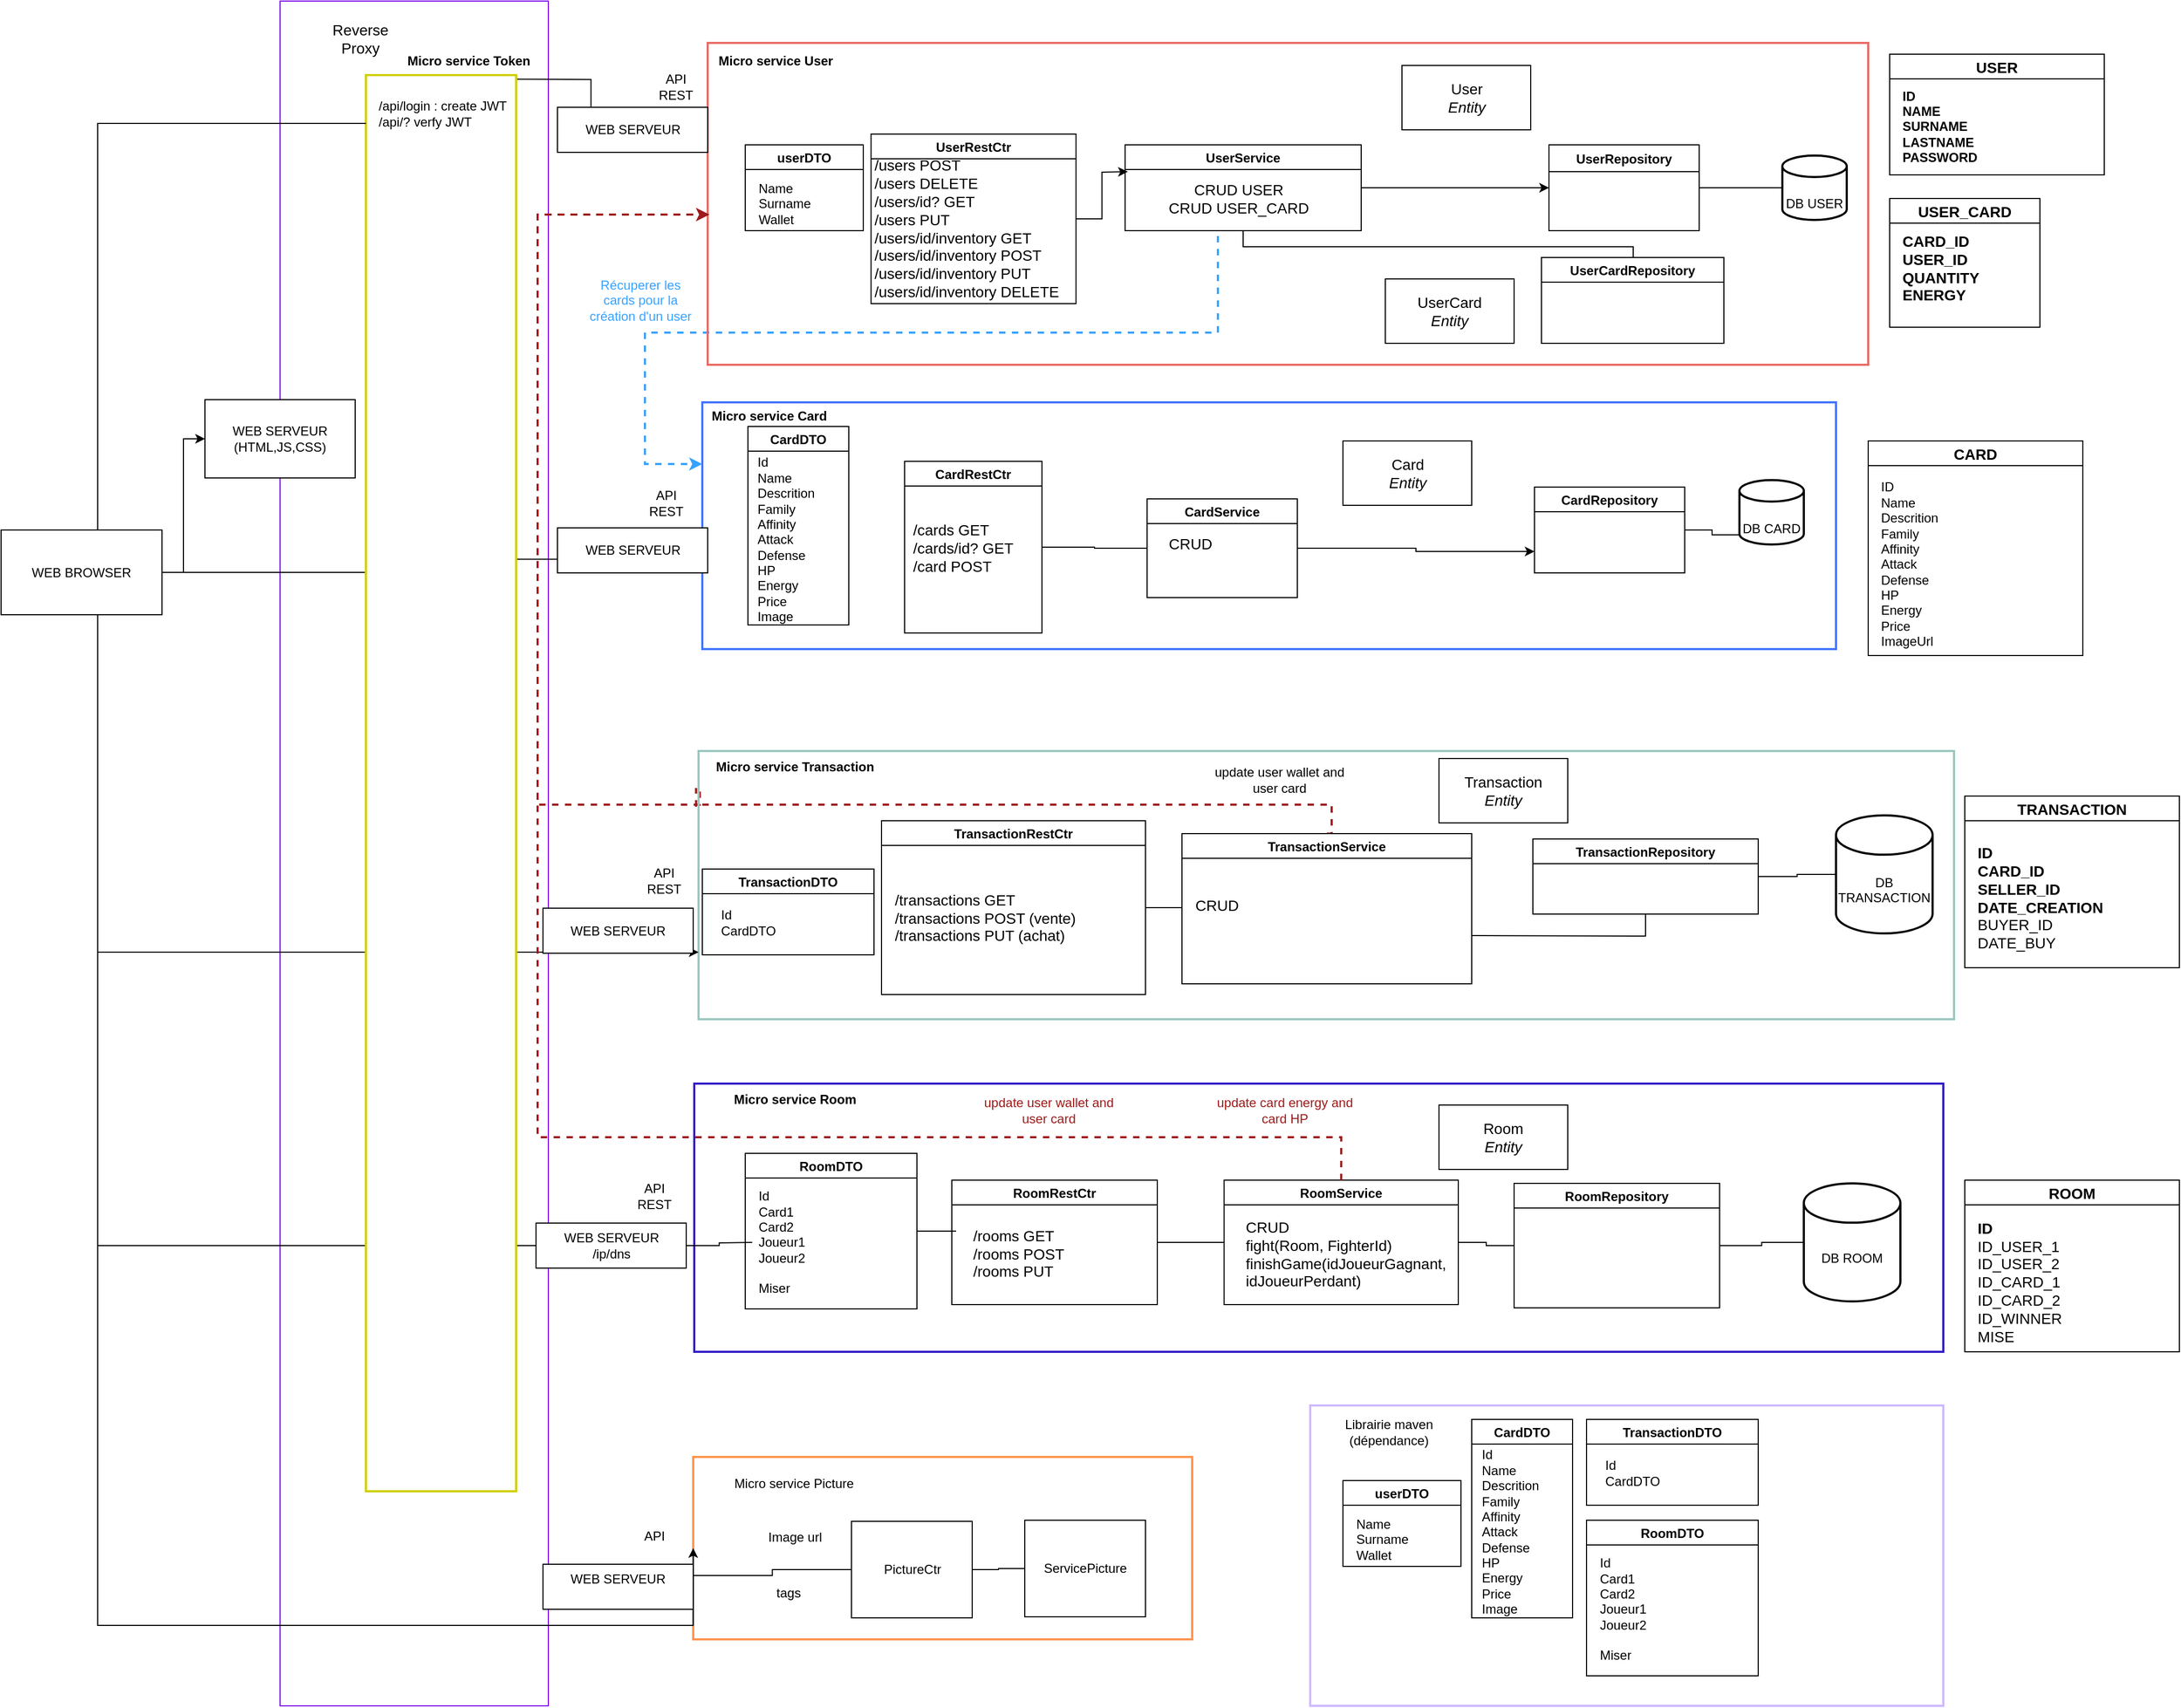 <mxfile version="18.1.3" type="device"><diagram id="fcTigGx38qZ4BsaVMcVY" name="Page-1"><mxGraphModel dx="2664" dy="2226" grid="1" gridSize="10" guides="1" tooltips="1" connect="1" arrows="1" fold="1" page="1" pageScale="1" pageWidth="827" pageHeight="1169" math="0" shadow="0"><root><mxCell id="0"/><mxCell id="1" parent="0"/><mxCell id="7gq1FU1SA3FntrgrSSKf-93" value="" style="rounded=0;whiteSpace=wrap;html=1;fontColor=#000000;strokeColor=#7A09EB;strokeWidth=1;fillColor=default;" parent="1" vertex="1"><mxGeometry x="-200" y="-19" width="250" height="1589" as="geometry"/></mxCell><mxCell id="7gq1FU1SA3FntrgrSSKf-55" value="" style="rounded=0;whiteSpace=wrap;html=1;fillColor=none;strokeColor=#331CC7;strokeWidth=2;" parent="1" vertex="1"><mxGeometry x="186" y="990" width="1164" height="250" as="geometry"/></mxCell><mxCell id="7gq1FU1SA3FntrgrSSKf-5" value="" style="rounded=0;whiteSpace=wrap;html=1;fillColor=none;strokeWidth=2;strokeColor=#4275FF;" parent="1" vertex="1"><mxGeometry x="193.5" y="355" width="1056.5" height="230" as="geometry"/></mxCell><mxCell id="7gq1FU1SA3FntrgrSSKf-82" style="edgeStyle=orthogonalEdgeStyle;rounded=0;orthogonalLoop=1;jettySize=auto;html=1;entryX=0;entryY=0.25;entryDx=0;entryDy=0;fontColor=#9E1B1B;startArrow=none;startFill=0;endArrow=classic;endFill=1;strokeColor=#38A2FF;strokeWidth=2;dashed=1;" parent="1" target="7gq1FU1SA3FntrgrSSKf-5" edge="1"><mxGeometry relative="1" as="geometry"><mxPoint x="674" y="200" as="sourcePoint"/><Array as="points"><mxPoint x="674" y="290"/><mxPoint x="140" y="290"/><mxPoint x="140" y="413"/></Array></mxGeometry></mxCell><mxCell id="7gq1FU1SA3FntrgrSSKf-1" value="" style="rounded=0;whiteSpace=wrap;html=1;fillColor=none;strokeColor=#EA6B66;strokeWidth=2;" parent="1" vertex="1"><mxGeometry x="198.5" y="20" width="1081.5" height="300" as="geometry"/></mxCell><mxCell id="7gq1FU1SA3FntrgrSSKf-20" value="" style="rounded=0;whiteSpace=wrap;html=1;fillColor=none;strokeColor=#FF944D;strokeWidth=2;" parent="1" vertex="1"><mxGeometry x="185" y="1338" width="465" height="170" as="geometry"/></mxCell><mxCell id="7gq1FU1SA3FntrgrSSKf-52" style="edgeStyle=orthogonalEdgeStyle;rounded=0;orthogonalLoop=1;jettySize=auto;html=1;startArrow=none;startFill=0;endArrow=classic;endFill=1;exitX=0.001;exitY=0.151;exitDx=0;exitDy=0;exitPerimeter=0;strokeWidth=2;dashed=1;strokeColor=#9E1B1B;" parent="1" source="7gq1FU1SA3FntrgrSSKf-9" edge="1"><mxGeometry relative="1" as="geometry"><mxPoint x="200" y="180" as="targetPoint"/><Array as="points"><mxPoint x="190" y="730"/><mxPoint x="40" y="730"/><mxPoint x="40" y="170"/></Array></mxGeometry></mxCell><mxCell id="7gq1FU1SA3FntrgrSSKf-9" value="" style="rounded=0;whiteSpace=wrap;html=1;fillColor=none;strokeColor=#9AC7BF;strokeWidth=2;" parent="1" vertex="1"><mxGeometry x="190" y="680" width="1170" height="250" as="geometry"/></mxCell><mxCell id="7gq1FU1SA3FntrgrSSKf-2" style="edgeStyle=orthogonalEdgeStyle;rounded=0;orthogonalLoop=1;jettySize=auto;html=1;entryX=0;entryY=0.25;entryDx=0;entryDy=0;startArrow=none;" parent="1" target="7gq1FU1SA3FntrgrSSKf-1" edge="1"><mxGeometry relative="1" as="geometry"><mxPoint x="-20" y="53.571" as="sourcePoint"/><Array as="points"/></mxGeometry></mxCell><mxCell id="7gq1FU1SA3FntrgrSSKf-7" style="edgeStyle=orthogonalEdgeStyle;rounded=0;orthogonalLoop=1;jettySize=auto;html=1;entryX=0.003;entryY=0.636;entryDx=0;entryDy=0;entryPerimeter=0;" parent="1" source="LTaw75LtUhF4vkiSCmDB-8" target="7gq1FU1SA3FntrgrSSKf-5" edge="1"><mxGeometry relative="1" as="geometry"/></mxCell><mxCell id="7gq1FU1SA3FntrgrSSKf-10" style="edgeStyle=orthogonalEdgeStyle;rounded=0;orthogonalLoop=1;jettySize=auto;html=1;entryX=0;entryY=0.75;entryDx=0;entryDy=0;" parent="1" source="LTaw75LtUhF4vkiSCmDB-8" target="7gq1FU1SA3FntrgrSSKf-9" edge="1"><mxGeometry relative="1" as="geometry"><Array as="points"><mxPoint x="-370" y="868"/></Array></mxGeometry></mxCell><mxCell id="7gq1FU1SA3FntrgrSSKf-21" style="edgeStyle=orthogonalEdgeStyle;rounded=0;orthogonalLoop=1;jettySize=auto;html=1;entryX=0;entryY=0.5;entryDx=0;entryDy=0;" parent="1" source="LTaw75LtUhF4vkiSCmDB-8" target="7gq1FU1SA3FntrgrSSKf-20" edge="1"><mxGeometry relative="1" as="geometry"><Array as="points"><mxPoint x="-370" y="1495"/></Array></mxGeometry></mxCell><mxCell id="7gq1FU1SA3FntrgrSSKf-75" style="edgeStyle=orthogonalEdgeStyle;rounded=0;orthogonalLoop=1;jettySize=auto;html=1;entryX=0;entryY=0.5;entryDx=0;entryDy=0;startArrow=none;startFill=0;endArrow=none;endFill=0;strokeWidth=1;" parent="1" source="LTaw75LtUhF4vkiSCmDB-8" target="7gq1FU1SA3FntrgrSSKf-56" edge="1"><mxGeometry relative="1" as="geometry"><Array as="points"><mxPoint x="-370" y="1141"/></Array></mxGeometry></mxCell><mxCell id="4_wyoMb4KqiYwlfy0WSD-1" value="&lt;div&gt;WEB SERVEUR&lt;/div&gt;&lt;div&gt;(HTML,JS,CSS)&lt;br&gt;&lt;/div&gt;" style="rounded=0;whiteSpace=wrap;html=1;" parent="1" vertex="1"><mxGeometry x="-270" y="352.5" width="140" height="73" as="geometry"/></mxCell><mxCell id="LTaw75LtUhF4vkiSCmDB-7" style="edgeStyle=orthogonalEdgeStyle;rounded=0;orthogonalLoop=1;jettySize=auto;html=1;exitX=1;exitY=0.5;exitDx=0;exitDy=0;" parent="1" source="4_wyoMb4KqiYwlfy0WSD-3" edge="1"><mxGeometry relative="1" as="geometry"><mxPoint x="590" y="140" as="targetPoint"/></mxGeometry></mxCell><mxCell id="4_wyoMb4KqiYwlfy0WSD-3" value="UserRestCtr" style="swimlane;" parent="1" vertex="1"><mxGeometry x="350.75" y="105" width="191" height="158" as="geometry"/></mxCell><mxCell id="4_wyoMb4KqiYwlfy0WSD-4" value="&lt;div align=&quot;left&quot;&gt;/users POST&lt;br&gt;&lt;/div&gt;&lt;div style=&quot;font-size: 14px&quot; align=&quot;left&quot;&gt;/users DELETE&lt;br style=&quot;font-size: 14px&quot;&gt;&lt;/div&gt;&lt;div&gt;/users/id? GET&lt;/div&gt;&lt;div&gt;/users PUT&lt;/div&gt;&lt;div&gt;/users/id/inventory GET&lt;/div&gt;&lt;div&gt;/users/id/inventory POST&lt;/div&gt;&lt;div&gt;/users/id/inventory PUT&lt;/div&gt;&lt;div&gt;/users/id/inventory DELETE&lt;br&gt;&lt;/div&gt;" style="text;html=1;align=left;verticalAlign=middle;resizable=0;points=[];autosize=1;strokeColor=none;fillColor=none;fontSize=14;" parent="4_wyoMb4KqiYwlfy0WSD-3" vertex="1"><mxGeometry x="1" y="18" width="190" height="140" as="geometry"/></mxCell><mxCell id="7gq1FU1SA3FntrgrSSKf-51" style="edgeStyle=orthogonalEdgeStyle;rounded=0;orthogonalLoop=1;jettySize=auto;html=1;startArrow=none;startFill=0;endArrow=none;endFill=0;" parent="1" source="4_wyoMb4KqiYwlfy0WSD-6" target="4_wyoMb4KqiYwlfy0WSD-13" edge="1"><mxGeometry relative="1" as="geometry"/></mxCell><mxCell id="4_wyoMb4KqiYwlfy0WSD-6" value="CardRestCtr" style="swimlane;" parent="1" vertex="1"><mxGeometry x="382" y="410" width="128" height="160" as="geometry"/></mxCell><mxCell id="4_wyoMb4KqiYwlfy0WSD-7" value="&lt;div align=&quot;left&quot;&gt;/cards GET&lt;br&gt;&lt;/div&gt;&lt;div align=&quot;left&quot;&gt;/cards/id? GET&lt;/div&gt;&lt;div align=&quot;left&quot;&gt;/card POST&lt;br&gt;&lt;/div&gt;" style="text;html=1;align=left;verticalAlign=middle;resizable=0;points=[];autosize=1;strokeColor=none;fillColor=none;fontSize=14;" parent="4_wyoMb4KqiYwlfy0WSD-6" vertex="1"><mxGeometry x="6" y="51" width="110" height="60" as="geometry"/></mxCell><mxCell id="V9Zq1MXGziSnZ7ArMYjw-16" value="CardDTO" style="swimlane;fillColor=none;" parent="4_wyoMb4KqiYwlfy0WSD-6" vertex="1"><mxGeometry x="-146" y="-32.5" width="94" height="185" as="geometry"/></mxCell><mxCell id="V9Zq1MXGziSnZ7ArMYjw-17" value="&lt;div&gt;Id&lt;/div&gt;&lt;div&gt;Name&lt;br&gt;&lt;/div&gt;&lt;div&gt;Descrition&lt;/div&gt;&lt;div&gt;Family&lt;/div&gt;&lt;div&gt;Affinity&lt;/div&gt;&lt;div&gt;Attack&lt;/div&gt;&lt;div&gt;Defense&lt;/div&gt;&lt;div&gt;HP&lt;/div&gt;&lt;div&gt;Energy&lt;/div&gt;&lt;div&gt;Price&lt;br&gt;&lt;/div&gt;&lt;div&gt;Image&lt;/div&gt;" style="text;html=1;align=left;verticalAlign=middle;resizable=0;points=[];autosize=1;strokeColor=none;fillColor=none;" parent="V9Zq1MXGziSnZ7ArMYjw-16" vertex="1"><mxGeometry x="7" y="25" width="80" height="160" as="geometry"/></mxCell><mxCell id="4_wyoMb4KqiYwlfy0WSD-8" value="&lt;div&gt;User&lt;/div&gt;&lt;i&gt;Entity&lt;/i&gt;" style="rounded=0;whiteSpace=wrap;html=1;fontSize=14;fillColor=default;" parent="1" vertex="1"><mxGeometry x="845.5" y="41" width="120" height="60" as="geometry"/></mxCell><mxCell id="4_wyoMb4KqiYwlfy0WSD-21" style="edgeStyle=orthogonalEdgeStyle;rounded=0;orthogonalLoop=1;jettySize=auto;html=1;entryX=0;entryY=0.5;entryDx=0;entryDy=0;fontSize=14;" parent="1" source="4_wyoMb4KqiYwlfy0WSD-9" target="4_wyoMb4KqiYwlfy0WSD-11" edge="1"><mxGeometry relative="1" as="geometry"/></mxCell><mxCell id="7gq1FU1SA3FntrgrSSKf-50" style="edgeStyle=orthogonalEdgeStyle;rounded=0;orthogonalLoop=1;jettySize=auto;html=1;startArrow=none;startFill=0;endArrow=none;endFill=0;" parent="1" source="4_wyoMb4KqiYwlfy0WSD-9" target="7gq1FU1SA3FntrgrSSKf-48" edge="1"><mxGeometry relative="1" as="geometry"><Array as="points"><mxPoint x="698" y="210"/><mxPoint x="1061" y="210"/></Array></mxGeometry></mxCell><mxCell id="4_wyoMb4KqiYwlfy0WSD-9" value="UserService" style="swimlane;" parent="1" vertex="1"><mxGeometry x="587.5" y="115" width="220" height="80" as="geometry"/></mxCell><mxCell id="7gq1FU1SA3FntrgrSSKf-95" style="edgeStyle=orthogonalEdgeStyle;rounded=0;orthogonalLoop=1;jettySize=auto;html=1;fontSize=14;fontColor=#000000;startArrow=none;startFill=0;endArrow=none;endFill=0;strokeColor=#000000;strokeWidth=1;" parent="1" source="4_wyoMb4KqiYwlfy0WSD-11" target="7gq1FU1SA3FntrgrSSKf-15" edge="1"><mxGeometry relative="1" as="geometry"/></mxCell><mxCell id="4_wyoMb4KqiYwlfy0WSD-11" value="UserRepository" style="swimlane;startSize=25;" parent="1" vertex="1"><mxGeometry x="982.5" y="115" width="140" height="80" as="geometry"/></mxCell><mxCell id="4_wyoMb4KqiYwlfy0WSD-13" value="CardService" style="swimlane;" parent="1" vertex="1"><mxGeometry x="608" y="445" width="140" height="92" as="geometry"/></mxCell><mxCell id="4_wyoMb4KqiYwlfy0WSD-17" value="CRUD&lt;div align=&quot;left&quot;&gt;&lt;br&gt;&lt;/div&gt;" style="text;html=1;align=center;verticalAlign=middle;resizable=0;points=[];autosize=1;strokeColor=none;fillColor=none;fontSize=14;" parent="4_wyoMb4KqiYwlfy0WSD-13" vertex="1"><mxGeometry x="10" y="30" width="60" height="40" as="geometry"/></mxCell><mxCell id="4_wyoMb4KqiYwlfy0WSD-19" style="edgeStyle=orthogonalEdgeStyle;rounded=0;orthogonalLoop=1;jettySize=auto;html=1;fontSize=14;exitX=1;exitY=0.5;exitDx=0;exitDy=0;entryX=0;entryY=0.75;entryDx=0;entryDy=0;" parent="1" source="4_wyoMb4KqiYwlfy0WSD-13" target="4_wyoMb4KqiYwlfy0WSD-15" edge="1"><mxGeometry relative="1" as="geometry"><mxPoint x="982" y="490" as="targetPoint"/></mxGeometry></mxCell><mxCell id="7gq1FU1SA3FntrgrSSKf-96" style="edgeStyle=orthogonalEdgeStyle;rounded=0;orthogonalLoop=1;jettySize=auto;html=1;exitX=1;exitY=0.5;exitDx=0;exitDy=0;entryX=0;entryY=0.85;entryDx=0;entryDy=0;entryPerimeter=0;fontSize=14;fontColor=#000000;startArrow=none;startFill=0;endArrow=none;endFill=0;strokeColor=#000000;strokeWidth=1;" parent="1" source="4_wyoMb4KqiYwlfy0WSD-15" target="7gq1FU1SA3FntrgrSSKf-16" edge="1"><mxGeometry relative="1" as="geometry"/></mxCell><mxCell id="4_wyoMb4KqiYwlfy0WSD-15" value="CardRepository" style="swimlane;" parent="1" vertex="1"><mxGeometry x="969" y="434" width="140" height="80" as="geometry"/></mxCell><mxCell id="4_wyoMb4KqiYwlfy0WSD-16" value="&lt;div&gt;Card&lt;/div&gt;&lt;div&gt;&lt;i&gt;Entity&lt;/i&gt;&lt;br&gt;&lt;/div&gt;" style="rounded=0;whiteSpace=wrap;html=1;fontSize=14;fillColor=default;" parent="1" vertex="1"><mxGeometry x="790.5" y="391" width="120" height="60" as="geometry"/></mxCell><mxCell id="7gq1FU1SA3FntrgrSSKf-54" style="edgeStyle=orthogonalEdgeStyle;rounded=0;orthogonalLoop=1;jettySize=auto;html=1;entryX=-0.002;entryY=0.138;entryDx=0;entryDy=0;entryPerimeter=0;startArrow=none;startFill=0;endArrow=none;endFill=0;exitX=0.5;exitY=0;exitDx=0;exitDy=0;strokeWidth=2;dashed=1;strokeColor=#9E1B1B;" parent="1" source="4_wyoMb4KqiYwlfy0WSD-25" target="7gq1FU1SA3FntrgrSSKf-9" edge="1"><mxGeometry relative="1" as="geometry"><Array as="points"><mxPoint x="780" y="757"/><mxPoint x="780" y="730"/><mxPoint x="193" y="730"/><mxPoint x="193" y="731"/></Array></mxGeometry></mxCell><mxCell id="4_wyoMb4KqiYwlfy0WSD-25" value="TransactionService" style="swimlane;" parent="1" vertex="1"><mxGeometry x="640.5" y="757" width="270" height="140" as="geometry"/></mxCell><mxCell id="4_wyoMb4KqiYwlfy0WSD-26" value="CRUD&lt;div&gt;&lt;br&gt;&lt;/div&gt;" style="text;html=1;align=left;verticalAlign=middle;resizable=0;points=[];autosize=1;strokeColor=none;fillColor=none;fontSize=14;" parent="4_wyoMb4KqiYwlfy0WSD-25" vertex="1"><mxGeometry x="10" y="55" width="60" height="40" as="geometry"/></mxCell><mxCell id="4_wyoMb4KqiYwlfy0WSD-28" value="TRANSACTION" style="swimlane;fontSize=14;fillColor=default;" parent="1" vertex="1"><mxGeometry x="1370" y="722" width="200" height="160" as="geometry"/></mxCell><mxCell id="4_wyoMb4KqiYwlfy0WSD-29" value="&lt;div align=&quot;left&quot;&gt;&lt;b&gt;ID&lt;/b&gt;&lt;/div&gt;&lt;div align=&quot;left&quot;&gt;&lt;b&gt;CARD_ID&lt;br&gt;&lt;/b&gt;&lt;/div&gt;&lt;div&gt;&lt;b&gt;SELLER_ID&lt;/b&gt;&lt;/div&gt;&lt;div&gt;&lt;div&gt;&lt;b&gt;DATE_CREATION&lt;/b&gt;&lt;/div&gt;&lt;b&gt;&lt;/b&gt;&lt;/div&gt;&lt;div&gt;BUYER_ID&lt;/div&gt;&lt;div&gt;DATE_BUY&lt;br&gt;&lt;/div&gt;" style="text;html=1;align=left;verticalAlign=middle;resizable=0;points=[];autosize=1;strokeColor=none;fillColor=none;fontSize=14;" parent="4_wyoMb4KqiYwlfy0WSD-28" vertex="1"><mxGeometry x="10" y="40" width="150" height="110" as="geometry"/></mxCell><mxCell id="4_wyoMb4KqiYwlfy0WSD-30" value="USER_CARD" style="swimlane;fontSize=14;fillColor=default;" parent="1" vertex="1"><mxGeometry x="1300" y="165" width="140" height="120" as="geometry"/></mxCell><mxCell id="4_wyoMb4KqiYwlfy0WSD-31" value="&lt;div align=&quot;left&quot;&gt;&lt;b&gt;CARD_ID&lt;br&gt;&lt;/b&gt;&lt;/div&gt;&lt;div align=&quot;left&quot;&gt;&lt;b&gt;USER_ID&lt;br&gt;&lt;/b&gt;&lt;/div&gt;&lt;div&gt;&lt;b&gt;QUANTITY&lt;/b&gt;&lt;br&gt;&lt;/div&gt;&lt;div&gt;&lt;b&gt;ENERGY&lt;/b&gt;&lt;br&gt;&lt;/div&gt;" style="text;html=1;align=left;verticalAlign=middle;resizable=0;points=[];autosize=1;strokeColor=none;fillColor=none;fontSize=14;" parent="4_wyoMb4KqiYwlfy0WSD-30" vertex="1"><mxGeometry x="10" y="30" width="90" height="70" as="geometry"/></mxCell><mxCell id="7gq1FU1SA3FntrgrSSKf-97" style="edgeStyle=orthogonalEdgeStyle;rounded=0;orthogonalLoop=1;jettySize=auto;html=1;exitX=1;exitY=0.5;exitDx=0;exitDy=0;fontSize=14;fontColor=#000000;startArrow=none;startFill=0;endArrow=none;endFill=0;strokeColor=#000000;strokeWidth=1;" parent="1" source="4_wyoMb4KqiYwlfy0WSD-33" target="7gq1FU1SA3FntrgrSSKf-17" edge="1"><mxGeometry relative="1" as="geometry"/></mxCell><mxCell id="4_wyoMb4KqiYwlfy0WSD-33" value="TransactionRepository" style="swimlane;" parent="1" vertex="1"><mxGeometry x="967.5" y="762" width="210" height="70" as="geometry"/></mxCell><mxCell id="4_wyoMb4KqiYwlfy0WSD-34" value="TransactionRestCtr" style="swimlane;" parent="1" vertex="1"><mxGeometry x="360.5" y="745" width="246" height="162" as="geometry"/></mxCell><mxCell id="4_wyoMb4KqiYwlfy0WSD-35" value="&lt;div&gt;&lt;br&gt;&lt;div&gt;/transactions GET&lt;/div&gt;&lt;/div&gt;&lt;div&gt;/transactions POST (vente)&lt;br&gt;&lt;/div&gt;&lt;div&gt;/transactions PUT (achat)&lt;br&gt;&lt;/div&gt;" style="text;html=1;align=left;verticalAlign=middle;resizable=0;points=[];autosize=1;strokeColor=none;fillColor=none;fontSize=14;" parent="4_wyoMb4KqiYwlfy0WSD-34" vertex="1"><mxGeometry x="10" y="47" width="180" height="70" as="geometry"/></mxCell><mxCell id="4_wyoMb4KqiYwlfy0WSD-38" style="edgeStyle=orthogonalEdgeStyle;rounded=0;orthogonalLoop=1;jettySize=auto;html=1;entryX=0;entryY=0.5;entryDx=0;entryDy=0;fontSize=14;exitX=1;exitY=0.5;exitDx=0;exitDy=0;endArrow=none;endFill=0;" parent="1" source="4_wyoMb4KqiYwlfy0WSD-34" target="4_wyoMb4KqiYwlfy0WSD-25" edge="1"><mxGeometry relative="1" as="geometry"/></mxCell><mxCell id="4_wyoMb4KqiYwlfy0WSD-39" style="edgeStyle=orthogonalEdgeStyle;rounded=0;orthogonalLoop=1;jettySize=auto;html=1;entryX=0.5;entryY=1;entryDx=0;entryDy=0;fontSize=14;endArrow=none;endFill=0;" parent="1" target="4_wyoMb4KqiYwlfy0WSD-33" edge="1"><mxGeometry relative="1" as="geometry"><mxPoint x="910" y="852" as="sourcePoint"/></mxGeometry></mxCell><mxCell id="4_wyoMb4KqiYwlfy0WSD-36" value="&lt;div&gt;Transaction&lt;/div&gt;&lt;div&gt;&lt;i&gt;Entity&lt;/i&gt;&lt;br&gt;&lt;/div&gt;" style="rounded=0;whiteSpace=wrap;html=1;fontSize=14;fillColor=default;" parent="1" vertex="1"><mxGeometry x="880" y="687" width="120" height="60" as="geometry"/></mxCell><mxCell id="V9Zq1MXGziSnZ7ArMYjw-6" value="CARD" style="swimlane;fontSize=14;fillColor=default;" parent="1" vertex="1"><mxGeometry x="1280" y="391" width="200" height="200" as="geometry"/></mxCell><mxCell id="V9Zq1MXGziSnZ7ArMYjw-24" value="&lt;div&gt;ID&lt;/div&gt;&lt;div&gt;Name&lt;br&gt;&lt;/div&gt;&lt;div&gt;Descrition&lt;/div&gt;&lt;div&gt;Family&lt;/div&gt;&lt;div&gt;Affinity&lt;/div&gt;&lt;div&gt;Attack&lt;/div&gt;&lt;div&gt;Defense&lt;/div&gt;&lt;div&gt;HP&lt;/div&gt;&lt;div&gt;Energy&lt;/div&gt;&lt;div&gt;Price&lt;br&gt;&lt;/div&gt;&lt;div&gt;ImageUrl&lt;/div&gt;" style="text;html=1;align=left;verticalAlign=middle;resizable=0;points=[];autosize=1;strokeColor=none;fillColor=none;" parent="V9Zq1MXGziSnZ7ArMYjw-6" vertex="1"><mxGeometry x="10" y="35" width="80" height="160" as="geometry"/></mxCell><mxCell id="V9Zq1MXGziSnZ7ArMYjw-8" value="USER" style="swimlane;fontSize=14;fillColor=default;" parent="1" vertex="1"><mxGeometry x="1300" y="30.5" width="200" height="112.5" as="geometry"/></mxCell><mxCell id="V9Zq1MXGziSnZ7ArMYjw-25" value="&lt;div&gt;&lt;b&gt;ID&lt;/b&gt;&lt;/div&gt;&lt;div&gt;&lt;b&gt;NAME&lt;/b&gt;&lt;/div&gt;&lt;div&gt;&lt;b&gt;SURNAME&lt;/b&gt;&lt;/div&gt;&lt;div&gt;&lt;b&gt;LASTNAME&lt;/b&gt;&lt;/div&gt;&lt;div&gt;&lt;b&gt;PASSWORD&lt;/b&gt;&lt;br&gt;&lt;/div&gt;" style="text;html=1;align=left;verticalAlign=middle;resizable=0;points=[];autosize=1;strokeColor=none;fillColor=none;" parent="V9Zq1MXGziSnZ7ArMYjw-8" vertex="1"><mxGeometry x="10" y="27.5" width="90" height="80" as="geometry"/></mxCell><mxCell id="V9Zq1MXGziSnZ7ArMYjw-14" value="userDTO" style="swimlane;fillColor=none;" parent="1" vertex="1"><mxGeometry x="233.5" y="115" width="110" height="80" as="geometry"/></mxCell><mxCell id="V9Zq1MXGziSnZ7ArMYjw-15" value="&lt;div align=&quot;left&quot;&gt;Name&lt;/div&gt;&lt;div align=&quot;left&quot;&gt;Surname&lt;br&gt;&lt;/div&gt;&lt;div align=&quot;left&quot;&gt;Wallet&lt;br&gt;&lt;/div&gt;" style="text;html=1;align=left;verticalAlign=middle;resizable=0;points=[];autosize=1;strokeColor=none;fillColor=none;" parent="V9Zq1MXGziSnZ7ArMYjw-14" vertex="1"><mxGeometry x="10" y="30" width="70" height="50" as="geometry"/></mxCell><mxCell id="V9Zq1MXGziSnZ7ArMYjw-18" value="TransactionDTO" style="swimlane;fillColor=none;" parent="1" vertex="1"><mxGeometry x="193.5" y="790" width="160" height="80" as="geometry"/></mxCell><mxCell id="V9Zq1MXGziSnZ7ArMYjw-20" value="&lt;div&gt;Id&lt;/div&gt;&lt;div&gt;CardDTO&lt;br&gt;&lt;/div&gt;" style="text;html=1;align=left;verticalAlign=middle;resizable=0;points=[];autosize=1;strokeColor=none;fillColor=none;" parent="V9Zq1MXGziSnZ7ArMYjw-18" vertex="1"><mxGeometry x="15" y="35" width="70" height="30" as="geometry"/></mxCell><mxCell id="4_wyoMb4KqiYwlfy0WSD-24" value="&lt;div&gt;CRUD USER&lt;br&gt;&lt;/div&gt;CRUD USER_CARD" style="text;html=1;align=center;verticalAlign=middle;resizable=0;points=[];autosize=1;strokeColor=none;fillColor=none;fontSize=14;" parent="1" vertex="1"><mxGeometry x="617.5" y="145" width="150" height="40" as="geometry"/></mxCell><mxCell id="LTaw75LtUhF4vkiSCmDB-18" style="edgeStyle=orthogonalEdgeStyle;rounded=0;orthogonalLoop=1;jettySize=auto;html=1;exitX=1;exitY=0.5;exitDx=0;exitDy=0;entryX=0;entryY=0.5;entryDx=0;entryDy=0;" parent="1" source="LTaw75LtUhF4vkiSCmDB-8" target="4_wyoMb4KqiYwlfy0WSD-1" edge="1"><mxGeometry relative="1" as="geometry"/></mxCell><mxCell id="LTaw75LtUhF4vkiSCmDB-8" value="WEB BROWSER" style="rounded=0;whiteSpace=wrap;html=1;" parent="1" vertex="1"><mxGeometry x="-460" y="474" width="150" height="79" as="geometry"/></mxCell><mxCell id="7gq1FU1SA3FntrgrSSKf-3" value="&lt;div&gt;API&lt;/div&gt;&lt;div&gt;REST&lt;br&gt;&lt;/div&gt;" style="text;html=1;strokeColor=none;fillColor=none;align=center;verticalAlign=middle;whiteSpace=wrap;rounded=0;" parent="1" vertex="1"><mxGeometry x="138.5" y="45.5" width="60" height="30" as="geometry"/></mxCell><mxCell id="7gq1FU1SA3FntrgrSSKf-4" value="Micro service User" style="text;html=1;strokeColor=none;fillColor=none;align=center;verticalAlign=middle;whiteSpace=wrap;rounded=0;fontStyle=1" parent="1" vertex="1"><mxGeometry x="201.5" y="22" width="120" height="30" as="geometry"/></mxCell><mxCell id="7gq1FU1SA3FntrgrSSKf-6" value="&lt;div&gt;API&lt;/div&gt;&lt;div&gt;REST&lt;br&gt;&lt;/div&gt;" style="text;html=1;strokeColor=none;fillColor=none;align=center;verticalAlign=middle;whiteSpace=wrap;rounded=0;" parent="1" vertex="1"><mxGeometry x="130" y="434" width="60" height="30" as="geometry"/></mxCell><mxCell id="7gq1FU1SA3FntrgrSSKf-11" value="&lt;div&gt;API&lt;/div&gt;&lt;div&gt;REST&lt;br&gt;&lt;/div&gt;" style="text;html=1;strokeColor=none;fillColor=none;align=center;verticalAlign=middle;whiteSpace=wrap;rounded=0;" parent="1" vertex="1"><mxGeometry x="127.5" y="785.5" width="60" height="30" as="geometry"/></mxCell><mxCell id="7gq1FU1SA3FntrgrSSKf-12" value="Micro service Transaction" style="text;html=1;strokeColor=none;fillColor=none;align=center;verticalAlign=middle;whiteSpace=wrap;rounded=0;fontStyle=1" parent="1" vertex="1"><mxGeometry x="190" y="680" width="180" height="30" as="geometry"/></mxCell><mxCell id="7gq1FU1SA3FntrgrSSKf-15" value="&lt;br&gt;&lt;div&gt;&lt;br&gt;&lt;/div&gt;&lt;div&gt;DB USER&lt;/div&gt;" style="strokeWidth=2;html=1;shape=mxgraph.flowchart.database;whiteSpace=wrap;fillColor=none;" parent="1" vertex="1"><mxGeometry x="1200" y="125" width="60" height="60" as="geometry"/></mxCell><mxCell id="7gq1FU1SA3FntrgrSSKf-16" value="&lt;br&gt;&lt;div&gt;&lt;br&gt;&lt;/div&gt;&lt;div&gt;DB CARD&lt;/div&gt;" style="strokeWidth=2;html=1;shape=mxgraph.flowchart.database;whiteSpace=wrap;fillColor=none;" parent="1" vertex="1"><mxGeometry x="1160" y="427.5" width="60" height="60" as="geometry"/></mxCell><mxCell id="7gq1FU1SA3FntrgrSSKf-17" value="&lt;br&gt;&lt;div&gt;&lt;br&gt;&lt;/div&gt;&lt;div&gt;DB TRANSACTION&lt;/div&gt;" style="strokeWidth=2;html=1;shape=mxgraph.flowchart.database;whiteSpace=wrap;fillColor=none;" parent="1" vertex="1"><mxGeometry x="1250" y="740" width="90" height="110" as="geometry"/></mxCell><mxCell id="7gq1FU1SA3FntrgrSSKf-22" value="&lt;div&gt;API&lt;/div&gt;" style="text;html=1;strokeColor=none;fillColor=none;align=center;verticalAlign=middle;whiteSpace=wrap;rounded=0;" parent="1" vertex="1"><mxGeometry x="118.5" y="1397" width="60" height="30" as="geometry"/></mxCell><mxCell id="7gq1FU1SA3FntrgrSSKf-23" value="Micro service Picture" style="text;html=1;strokeColor=none;fillColor=none;align=center;verticalAlign=middle;whiteSpace=wrap;rounded=0;" parent="1" vertex="1"><mxGeometry x="188.5" y="1348" width="180" height="30" as="geometry"/></mxCell><mxCell id="7gq1FU1SA3FntrgrSSKf-26" value="ServicePicture" style="rounded=0;whiteSpace=wrap;html=1;fillColor=none;" parent="1" vertex="1"><mxGeometry x="494" y="1397" width="112.5" height="90" as="geometry"/></mxCell><mxCell id="7gq1FU1SA3FntrgrSSKf-36" value="&lt;div&gt;WEB SERVEUR&lt;/div&gt;" style="rounded=0;whiteSpace=wrap;html=1;" parent="1" vertex="1"><mxGeometry x="58.5" y="80" width="140" height="42" as="geometry"/></mxCell><mxCell id="7gq1FU1SA3FntrgrSSKf-37" value="&lt;div&gt;WEB SERVEUR&lt;/div&gt;" style="rounded=0;whiteSpace=wrap;html=1;" parent="1" vertex="1"><mxGeometry x="58.5" y="472" width="140" height="42" as="geometry"/></mxCell><mxCell id="7gq1FU1SA3FntrgrSSKf-39" value="&lt;div&gt;WEB SERVEUR&lt;/div&gt;" style="rounded=0;whiteSpace=wrap;html=1;" parent="1" vertex="1"><mxGeometry x="45" y="826.5" width="140" height="42" as="geometry"/></mxCell><mxCell id="7gq1FU1SA3FntrgrSSKf-40" value="&lt;div&gt;WEB SERVEUR&lt;/div&gt;&lt;div&gt;&lt;br&gt;&lt;/div&gt;" style="rounded=0;whiteSpace=wrap;html=1;" parent="1" vertex="1"><mxGeometry x="45" y="1438" width="140" height="42" as="geometry"/></mxCell><mxCell id="7gq1FU1SA3FntrgrSSKf-41" value="" style="rounded=0;whiteSpace=wrap;html=1;fillColor=default;strokeColor=#CFCF00;strokeWidth=2;" parent="1" vertex="1"><mxGeometry x="-120" y="50" width="140" height="1320" as="geometry"/></mxCell><mxCell id="7gq1FU1SA3FntrgrSSKf-48" value="UserCardRepository" style="swimlane;" parent="1" vertex="1"><mxGeometry x="975.5" y="220" width="170" height="80" as="geometry"/></mxCell><mxCell id="7gq1FU1SA3FntrgrSSKf-49" value="UserCard&lt;div&gt;&lt;i&gt;Entity&lt;/i&gt;&lt;br&gt;&lt;/div&gt;" style="rounded=0;whiteSpace=wrap;html=1;fontSize=14;fillColor=default;" parent="1" vertex="1"><mxGeometry x="830" y="240" width="120" height="60" as="geometry"/></mxCell><mxCell id="7gq1FU1SA3FntrgrSSKf-8" value="Micro service Card" style="text;html=1;strokeColor=none;fillColor=none;align=center;verticalAlign=middle;whiteSpace=wrap;rounded=0;fontStyle=1" parent="1" vertex="1"><mxGeometry x="196" y="352.5" width="120" height="30" as="geometry"/></mxCell><mxCell id="7gq1FU1SA3FntrgrSSKf-71" style="edgeStyle=orthogonalEdgeStyle;rounded=0;orthogonalLoop=1;jettySize=auto;html=1;startArrow=none;startFill=0;endArrow=none;endFill=0;strokeWidth=1;" parent="1" source="7gq1FU1SA3FntrgrSSKf-56" edge="1"><mxGeometry relative="1" as="geometry"><mxPoint x="240" y="1138" as="targetPoint"/></mxGeometry></mxCell><mxCell id="7gq1FU1SA3FntrgrSSKf-56" value="&lt;div&gt;WEB SERVEUR&lt;/div&gt;/ip/dns" style="rounded=0;whiteSpace=wrap;html=1;" parent="1" vertex="1"><mxGeometry x="38.5" y="1120" width="140" height="42" as="geometry"/></mxCell><mxCell id="7gq1FU1SA3FntrgrSSKf-57" value="Micro service Room" style="text;html=1;strokeColor=none;fillColor=none;align=center;verticalAlign=middle;whiteSpace=wrap;rounded=0;fontStyle=1" parent="1" vertex="1"><mxGeometry x="190" y="990" width="180" height="30" as="geometry"/></mxCell><mxCell id="7gq1FU1SA3FntrgrSSKf-58" value="&lt;div&gt;API&lt;/div&gt;&lt;div&gt;REST&lt;br&gt;&lt;/div&gt;" style="text;html=1;strokeColor=none;fillColor=none;align=center;verticalAlign=middle;whiteSpace=wrap;rounded=0;" parent="1" vertex="1"><mxGeometry x="118.5" y="1080" width="60" height="30" as="geometry"/></mxCell><mxCell id="7gq1FU1SA3FntrgrSSKf-59" value="ROOM" style="swimlane;fontSize=14;fillColor=default;" parent="1" vertex="1"><mxGeometry x="1370" y="1080" width="200" height="160" as="geometry"/></mxCell><mxCell id="7gq1FU1SA3FntrgrSSKf-60" value="&lt;div align=&quot;left&quot;&gt;&lt;b&gt;ID&lt;/b&gt;&lt;/div&gt;&lt;div&gt;ID_USER_1&lt;/div&gt;&lt;div&gt;ID_USER_2&lt;/div&gt;&lt;div&gt;ID_CARD_1&lt;/div&gt;&lt;div&gt;ID_CARD_2&lt;/div&gt;&lt;div&gt;ID_WINNER&lt;br&gt;&lt;/div&gt;MISE" style="text;html=1;align=left;verticalAlign=middle;resizable=0;points=[];autosize=1;strokeColor=none;fillColor=none;fontSize=14;" parent="7gq1FU1SA3FntrgrSSKf-59" vertex="1"><mxGeometry x="10" y="35" width="90" height="120" as="geometry"/></mxCell><mxCell id="7gq1FU1SA3FntrgrSSKf-61" value="&lt;br&gt;&lt;div&gt;&lt;br&gt;&lt;/div&gt;&lt;div&gt;DB ROOM&lt;/div&gt;" style="strokeWidth=2;html=1;shape=mxgraph.flowchart.database;whiteSpace=wrap;fillColor=none;" parent="1" vertex="1"><mxGeometry x="1220" y="1083" width="90" height="110" as="geometry"/></mxCell><mxCell id="7gq1FU1SA3FntrgrSSKf-66" style="edgeStyle=orthogonalEdgeStyle;rounded=0;orthogonalLoop=1;jettySize=auto;html=1;exitX=1;exitY=0.5;exitDx=0;exitDy=0;entryX=0;entryY=0.5;entryDx=0;entryDy=0;startArrow=none;startFill=0;endArrow=none;endFill=0;strokeWidth=1;" parent="1" source="7gq1FU1SA3FntrgrSSKf-62" target="7gq1FU1SA3FntrgrSSKf-64" edge="1"><mxGeometry relative="1" as="geometry"/></mxCell><mxCell id="7gq1FU1SA3FntrgrSSKf-62" value="RoomRestCtr" style="swimlane;" parent="1" vertex="1"><mxGeometry x="426" y="1080" width="191.5" height="116" as="geometry"/></mxCell><mxCell id="7gq1FU1SA3FntrgrSSKf-63" value="&lt;div&gt;&lt;br&gt;&lt;div&gt;/rooms GET&lt;/div&gt;&lt;/div&gt;&lt;div&gt;/rooms POST&amp;nbsp;&lt;/div&gt;&lt;div&gt;/rooms PUT &lt;/div&gt;" style="text;html=1;align=left;verticalAlign=middle;resizable=0;points=[];autosize=1;strokeColor=none;fillColor=none;fontSize=14;" parent="7gq1FU1SA3FntrgrSSKf-62" vertex="1"><mxGeometry x="18.25" y="25" width="100" height="70" as="geometry"/></mxCell><mxCell id="7gq1FU1SA3FntrgrSSKf-69" style="edgeStyle=orthogonalEdgeStyle;rounded=0;orthogonalLoop=1;jettySize=auto;html=1;exitX=1;exitY=0.5;exitDx=0;exitDy=0;entryX=0;entryY=0.5;entryDx=0;entryDy=0;startArrow=none;startFill=0;endArrow=none;endFill=0;strokeWidth=1;" parent="1" source="7gq1FU1SA3FntrgrSSKf-64" target="7gq1FU1SA3FntrgrSSKf-67" edge="1"><mxGeometry relative="1" as="geometry"/></mxCell><mxCell id="7gq1FU1SA3FntrgrSSKf-64" value="RoomService" style="swimlane;startSize=23;" parent="1" vertex="1"><mxGeometry x="679.75" y="1080" width="218.25" height="116" as="geometry"/></mxCell><mxCell id="7gq1FU1SA3FntrgrSSKf-65" value="&lt;div&gt;CRUD&lt;/div&gt;&lt;div&gt;fight(Room, FighterId)&lt;br&gt;&lt;/div&gt;&lt;div&gt;finishGame(idJoueurGagnant,&lt;/div&gt;&lt;div&gt;idJoueurPerdant)&lt;/div&gt;" style="text;html=1;align=left;verticalAlign=middle;resizable=0;points=[];autosize=1;strokeColor=none;fillColor=none;fontSize=14;" parent="7gq1FU1SA3FntrgrSSKf-64" vertex="1"><mxGeometry x="18.25" y="34" width="200" height="70" as="geometry"/></mxCell><mxCell id="7gq1FU1SA3FntrgrSSKf-70" style="edgeStyle=orthogonalEdgeStyle;rounded=0;orthogonalLoop=1;jettySize=auto;html=1;exitX=1;exitY=0.5;exitDx=0;exitDy=0;startArrow=none;startFill=0;endArrow=none;endFill=0;strokeWidth=1;" parent="1" source="7gq1FU1SA3FntrgrSSKf-67" target="7gq1FU1SA3FntrgrSSKf-61" edge="1"><mxGeometry relative="1" as="geometry"/></mxCell><mxCell id="7gq1FU1SA3FntrgrSSKf-67" value="RoomRepository" style="swimlane;startSize=23;" parent="1" vertex="1"><mxGeometry x="950" y="1083" width="191.5" height="116" as="geometry"/></mxCell><mxCell id="7gq1FU1SA3FntrgrSSKf-74" style="edgeStyle=orthogonalEdgeStyle;rounded=0;orthogonalLoop=1;jettySize=auto;html=1;startArrow=none;startFill=0;endArrow=none;endFill=0;strokeWidth=1;" parent="1" source="7gq1FU1SA3FntrgrSSKf-72" edge="1"><mxGeometry relative="1" as="geometry"><mxPoint x="430" y="1127.5" as="targetPoint"/></mxGeometry></mxCell><mxCell id="7gq1FU1SA3FntrgrSSKf-72" value="RoomDTO" style="swimlane;fillColor=none;startSize=23;" parent="1" vertex="1"><mxGeometry x="233.5" y="1055" width="160" height="145" as="geometry"/></mxCell><mxCell id="7gq1FU1SA3FntrgrSSKf-73" value="&lt;div&gt;Id&lt;/div&gt;&lt;div&gt;Card1&lt;/div&gt;&lt;div&gt;Card2&lt;/div&gt;&lt;div&gt;Joueur1&lt;/div&gt;&lt;div&gt;Joueur2&lt;/div&gt;&lt;div&gt;&lt;br&gt;&lt;/div&gt;Miser" style="text;html=1;align=left;verticalAlign=middle;resizable=0;points=[];autosize=1;strokeColor=none;fillColor=none;" parent="7gq1FU1SA3FntrgrSSKf-72" vertex="1"><mxGeometry x="10" y="33" width="60" height="100" as="geometry"/></mxCell><mxCell id="7gq1FU1SA3FntrgrSSKf-76" value="update user wallet and user card" style="text;html=1;strokeColor=none;fillColor=none;align=center;verticalAlign=middle;whiteSpace=wrap;rounded=0;" parent="1" vertex="1"><mxGeometry x="660" y="692" width="142.5" height="30" as="geometry"/></mxCell><mxCell id="7gq1FU1SA3FntrgrSSKf-77" style="edgeStyle=orthogonalEdgeStyle;rounded=0;orthogonalLoop=1;jettySize=auto;html=1;startArrow=none;startFill=0;endArrow=classic;endFill=1;exitX=0.5;exitY=0;exitDx=0;exitDy=0;strokeWidth=2;dashed=1;strokeColor=#9E1B1B;" parent="1" source="7gq1FU1SA3FntrgrSSKf-64" edge="1"><mxGeometry relative="1" as="geometry"><mxPoint x="201.01" y="727.75" as="sourcePoint"/><mxPoint x="200" y="180" as="targetPoint"/><Array as="points"><mxPoint x="789" y="1040"/><mxPoint x="40" y="1040"/><mxPoint x="40" y="180"/></Array></mxGeometry></mxCell><mxCell id="7gq1FU1SA3FntrgrSSKf-78" value="update user wallet and user card" style="text;html=1;strokeColor=none;fillColor=none;align=center;verticalAlign=middle;whiteSpace=wrap;rounded=0;fontColor=#9E1B1B;" parent="1" vertex="1"><mxGeometry x="445" y="1000" width="142.5" height="30" as="geometry"/></mxCell><mxCell id="7gq1FU1SA3FntrgrSSKf-79" value="update card energy and card HP" style="text;html=1;strokeColor=none;fillColor=none;align=center;verticalAlign=middle;whiteSpace=wrap;rounded=0;fontColor=#9E1B1B;" parent="1" vertex="1"><mxGeometry x="665" y="1000" width="142.5" height="30" as="geometry"/></mxCell><mxCell id="7gq1FU1SA3FntrgrSSKf-81" value="&lt;div&gt;Room&lt;i&gt;&lt;br&gt;&lt;/i&gt;&lt;/div&gt;&lt;div&gt;&lt;i&gt;Entity&lt;/i&gt;&lt;br&gt;&lt;/div&gt;" style="rounded=0;whiteSpace=wrap;html=1;fontSize=14;fillColor=default;" parent="1" vertex="1"><mxGeometry x="880" y="1010" width="120" height="60" as="geometry"/></mxCell><mxCell id="7gq1FU1SA3FntrgrSSKf-83" value="Récuperer les cards pour la création d'un user" style="text;html=1;strokeColor=none;fillColor=none;align=center;verticalAlign=middle;whiteSpace=wrap;rounded=0;fontColor=#38A2FF;" parent="1" vertex="1"><mxGeometry x="83.75" y="245" width="103.75" height="30" as="geometry"/></mxCell><mxCell id="7gq1FU1SA3FntrgrSSKf-87" style="edgeStyle=orthogonalEdgeStyle;rounded=0;orthogonalLoop=1;jettySize=auto;html=1;entryX=1;entryY=0.25;entryDx=0;entryDy=0;fontColor=#38A2FF;startArrow=none;startFill=0;endArrow=none;endFill=0;strokeColor=#000000;strokeWidth=1;" parent="1" source="7gq1FU1SA3FntrgrSSKf-86" target="7gq1FU1SA3FntrgrSSKf-40" edge="1"><mxGeometry relative="1" as="geometry"/></mxCell><mxCell id="7gq1FU1SA3FntrgrSSKf-88" style="edgeStyle=orthogonalEdgeStyle;rounded=0;orthogonalLoop=1;jettySize=auto;html=1;entryX=0;entryY=0.5;entryDx=0;entryDy=0;fontColor=#38A2FF;startArrow=none;startFill=0;endArrow=none;endFill=0;strokeColor=#000000;strokeWidth=1;" parent="1" source="7gq1FU1SA3FntrgrSSKf-86" target="7gq1FU1SA3FntrgrSSKf-26" edge="1"><mxGeometry relative="1" as="geometry"/></mxCell><mxCell id="7gq1FU1SA3FntrgrSSKf-86" value="PictureCtr" style="rounded=0;whiteSpace=wrap;html=1;fillColor=none;" parent="1" vertex="1"><mxGeometry x="332.5" y="1398" width="112.5" height="90" as="geometry"/></mxCell><mxCell id="7gq1FU1SA3FntrgrSSKf-90" value="Image url" style="text;html=1;strokeColor=none;fillColor=none;align=center;verticalAlign=middle;whiteSpace=wrap;rounded=0;fontColor=#000000;" parent="1" vertex="1"><mxGeometry x="250" y="1398" width="60" height="30" as="geometry"/></mxCell><mxCell id="7gq1FU1SA3FntrgrSSKf-91" value="tags" style="text;html=1;strokeColor=none;fillColor=none;align=center;verticalAlign=middle;whiteSpace=wrap;rounded=0;fontColor=#000000;" parent="1" vertex="1"><mxGeometry x="243.5" y="1450" width="60" height="30" as="geometry"/></mxCell><mxCell id="7gq1FU1SA3FntrgrSSKf-92" value="" style="edgeStyle=orthogonalEdgeStyle;rounded=0;orthogonalLoop=1;jettySize=auto;html=1;endArrow=none;" parent="1" source="LTaw75LtUhF4vkiSCmDB-8" target="7gq1FU1SA3FntrgrSSKf-41" edge="1"><mxGeometry relative="1" as="geometry"><mxPoint x="-370.0" y="474" as="sourcePoint"/><mxPoint x="-190" y="29.75" as="targetPoint"/><Array as="points"><mxPoint x="-370" y="95"/></Array></mxGeometry></mxCell><mxCell id="7gq1FU1SA3FntrgrSSKf-94" value="&lt;font style=&quot;font-size: 14px;&quot;&gt;Reverse Proxy&lt;br&gt;&lt;/font&gt;" style="text;html=1;strokeColor=none;fillColor=none;align=center;verticalAlign=middle;whiteSpace=wrap;rounded=0;fontColor=#000000;" parent="1" vertex="1"><mxGeometry x="-170" y="0.5" width="90" height="30" as="geometry"/></mxCell><mxCell id="WNJ2jSaTZKtStTGuT5nK-1" value="" style="rounded=0;whiteSpace=wrap;html=1;fillColor=none;strokeWidth=2;strokeColor=#CFB8FF;" vertex="1" parent="1"><mxGeometry x="760" y="1290" width="590" height="280" as="geometry"/></mxCell><mxCell id="WNJ2jSaTZKtStTGuT5nK-2" value="Librairie maven (dépendance)" style="text;html=1;strokeColor=none;fillColor=none;align=center;verticalAlign=middle;whiteSpace=wrap;rounded=0;" vertex="1" parent="1"><mxGeometry x="767" y="1300" width="133" height="30" as="geometry"/></mxCell><mxCell id="WNJ2jSaTZKtStTGuT5nK-3" value="userDTO" style="swimlane;fillColor=none;" vertex="1" parent="1"><mxGeometry x="790.5" y="1360" width="110" height="80" as="geometry"/></mxCell><mxCell id="WNJ2jSaTZKtStTGuT5nK-4" value="&lt;div align=&quot;left&quot;&gt;Name&lt;/div&gt;&lt;div align=&quot;left&quot;&gt;Surname&lt;br&gt;&lt;/div&gt;&lt;div align=&quot;left&quot;&gt;Wallet&lt;br&gt;&lt;/div&gt;" style="text;html=1;align=left;verticalAlign=middle;resizable=0;points=[];autosize=1;strokeColor=none;fillColor=none;" vertex="1" parent="WNJ2jSaTZKtStTGuT5nK-3"><mxGeometry x="10" y="30" width="70" height="50" as="geometry"/></mxCell><mxCell id="WNJ2jSaTZKtStTGuT5nK-6" value="CardDTO" style="swimlane;fillColor=none;" vertex="1" parent="1"><mxGeometry x="910.5" y="1303" width="94" height="185" as="geometry"/></mxCell><mxCell id="WNJ2jSaTZKtStTGuT5nK-7" value="&lt;div&gt;Id&lt;/div&gt;&lt;div&gt;Name&lt;br&gt;&lt;/div&gt;&lt;div&gt;Descrition&lt;/div&gt;&lt;div&gt;Family&lt;/div&gt;&lt;div&gt;Affinity&lt;/div&gt;&lt;div&gt;Attack&lt;/div&gt;&lt;div&gt;Defense&lt;/div&gt;&lt;div&gt;HP&lt;/div&gt;&lt;div&gt;Energy&lt;/div&gt;&lt;div&gt;Price&lt;br&gt;&lt;/div&gt;&lt;div&gt;Image&lt;/div&gt;" style="text;html=1;align=left;verticalAlign=middle;resizable=0;points=[];autosize=1;strokeColor=none;fillColor=none;" vertex="1" parent="WNJ2jSaTZKtStTGuT5nK-6"><mxGeometry x="7" y="25" width="80" height="160" as="geometry"/></mxCell><mxCell id="WNJ2jSaTZKtStTGuT5nK-8" value="TransactionDTO" style="swimlane;fillColor=none;" vertex="1" parent="1"><mxGeometry x="1017.5" y="1303" width="160" height="80" as="geometry"/></mxCell><mxCell id="WNJ2jSaTZKtStTGuT5nK-9" value="&lt;div&gt;Id&lt;/div&gt;&lt;div&gt;CardDTO&lt;br&gt;&lt;/div&gt;" style="text;html=1;align=left;verticalAlign=middle;resizable=0;points=[];autosize=1;strokeColor=none;fillColor=none;" vertex="1" parent="WNJ2jSaTZKtStTGuT5nK-8"><mxGeometry x="15" y="35" width="70" height="30" as="geometry"/></mxCell><mxCell id="WNJ2jSaTZKtStTGuT5nK-10" value="RoomDTO" style="swimlane;fillColor=none;startSize=23;" vertex="1" parent="1"><mxGeometry x="1017.5" y="1397" width="160" height="145" as="geometry"/></mxCell><mxCell id="WNJ2jSaTZKtStTGuT5nK-11" value="&lt;div&gt;Id&lt;/div&gt;&lt;div&gt;Card1&lt;/div&gt;&lt;div&gt;Card2&lt;/div&gt;&lt;div&gt;Joueur1&lt;/div&gt;&lt;div&gt;Joueur2&lt;/div&gt;&lt;div&gt;&lt;br&gt;&lt;/div&gt;Miser" style="text;html=1;align=left;verticalAlign=middle;resizable=0;points=[];autosize=1;strokeColor=none;fillColor=none;" vertex="1" parent="WNJ2jSaTZKtStTGuT5nK-10"><mxGeometry x="10" y="33" width="60" height="100" as="geometry"/></mxCell><mxCell id="WNJ2jSaTZKtStTGuT5nK-14" value="Micro service Token" style="text;html=1;strokeColor=none;fillColor=none;align=center;verticalAlign=middle;whiteSpace=wrap;rounded=0;fontStyle=1" vertex="1" parent="1"><mxGeometry x="-110" y="22" width="171.5" height="30" as="geometry"/></mxCell><mxCell id="WNJ2jSaTZKtStTGuT5nK-18" value="&lt;div&gt;/api/login : create JWT&lt;/div&gt;&lt;div&gt;/api/? verfy JWT&lt;br&gt;&lt;/div&gt;" style="text;html=1;strokeColor=none;fillColor=none;align=left;verticalAlign=middle;whiteSpace=wrap;rounded=0;" vertex="1" parent="1"><mxGeometry x="-110" y="71" width="140" height="30" as="geometry"/></mxCell></root></mxGraphModel></diagram></mxfile>